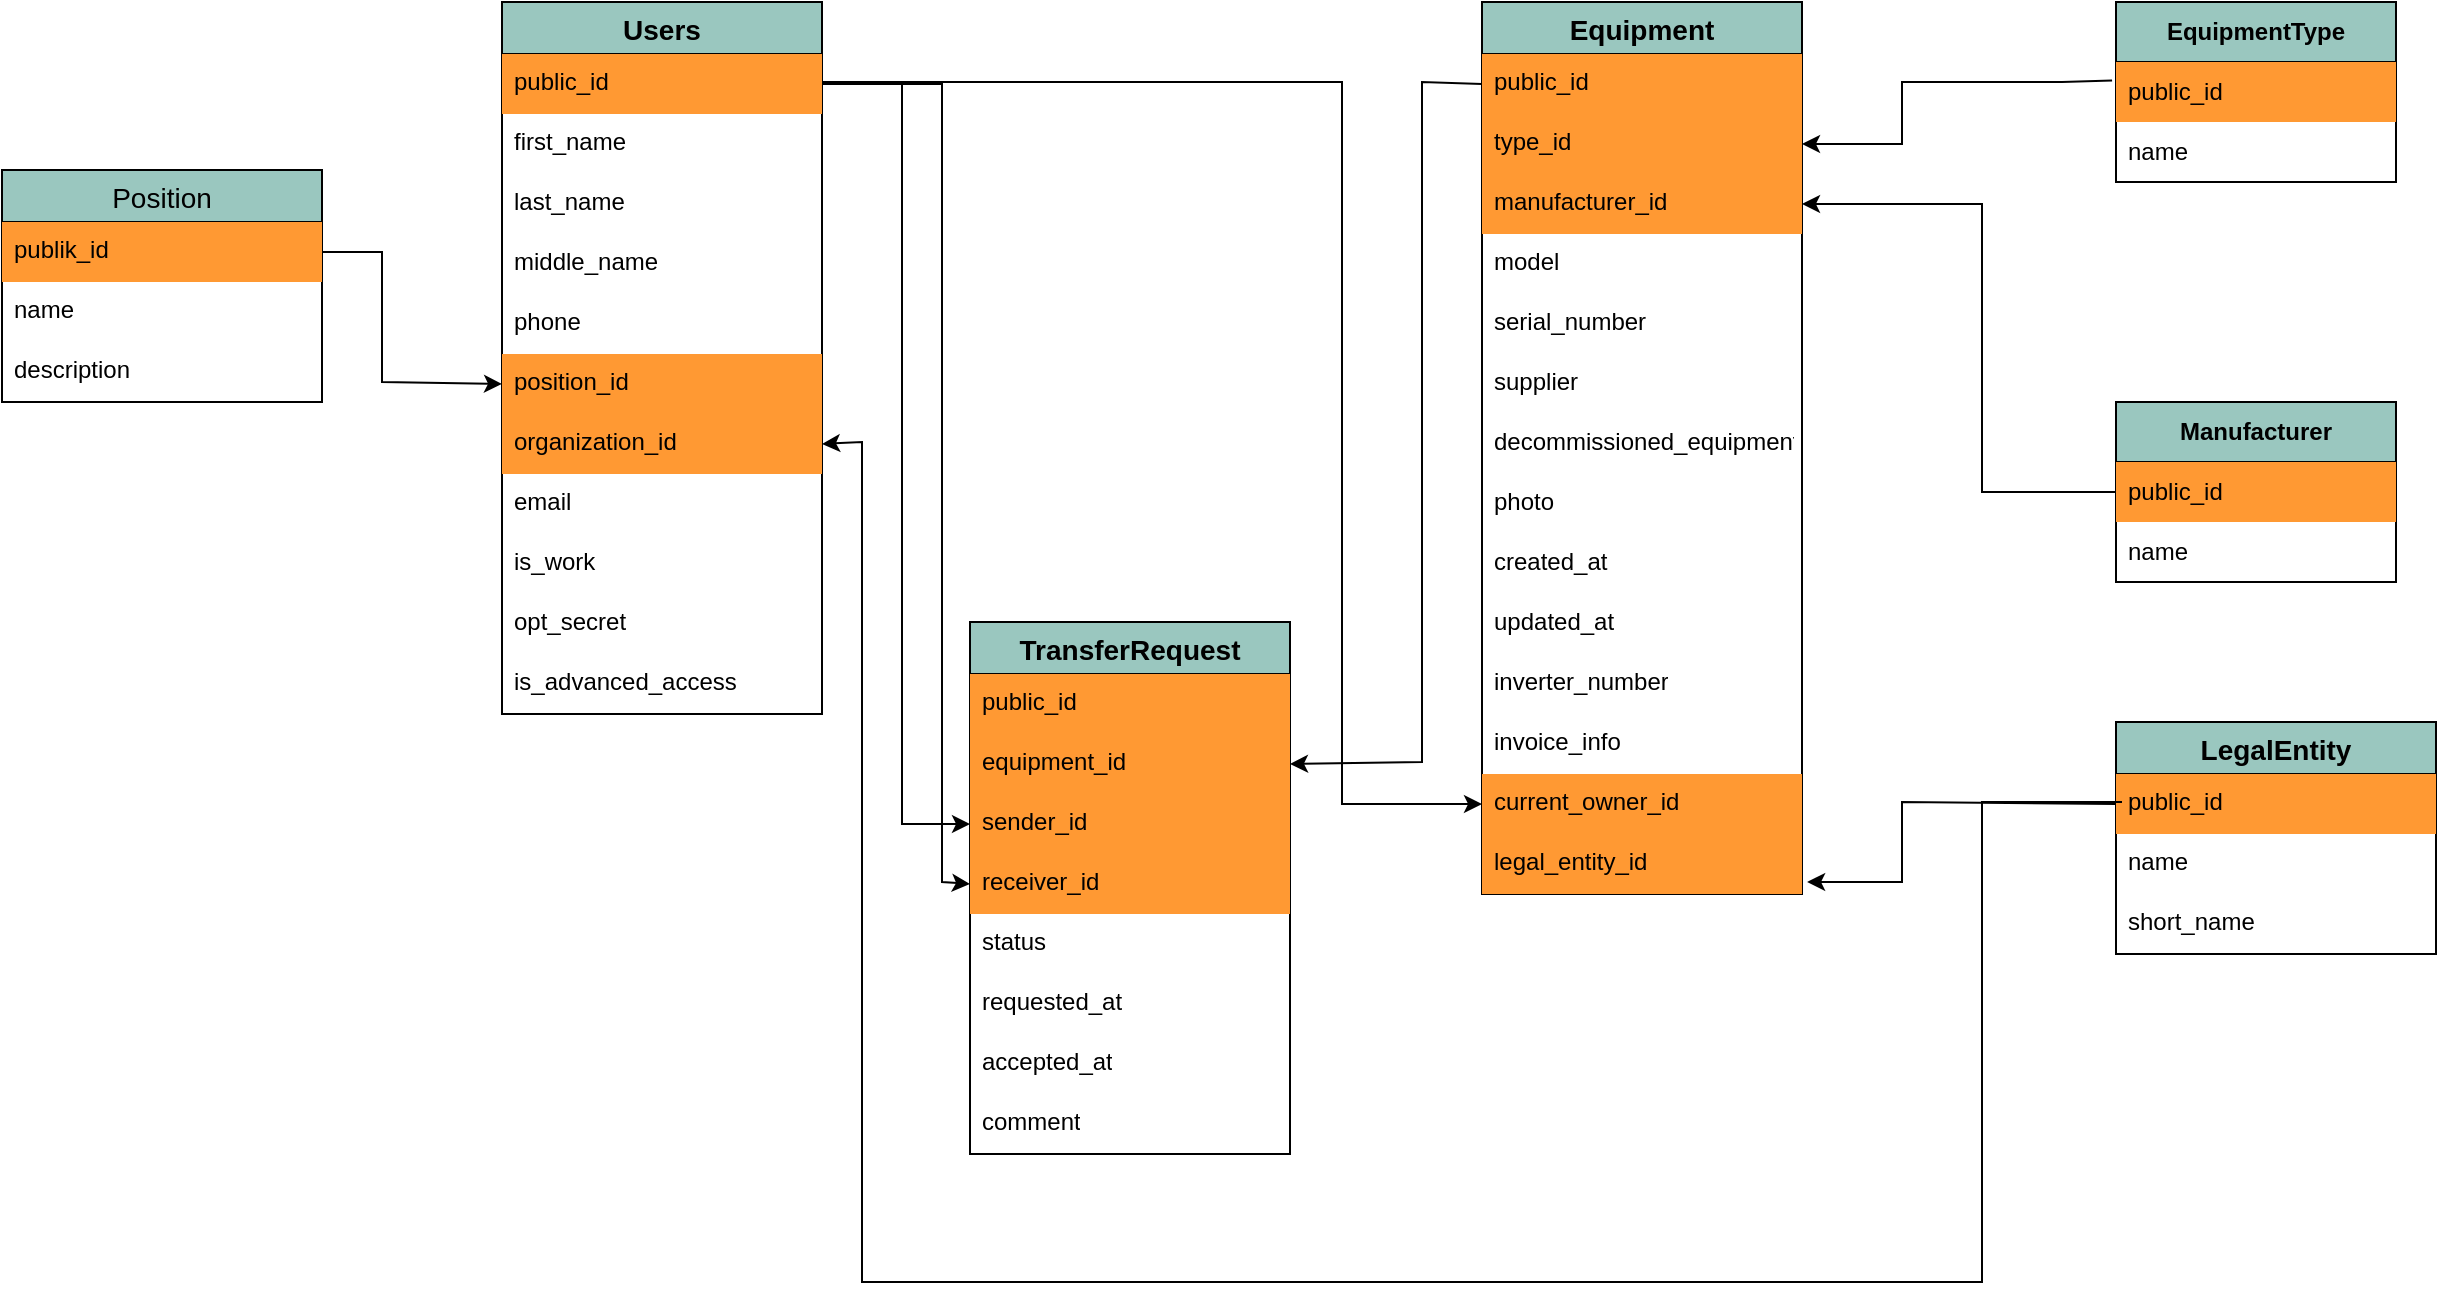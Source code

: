 <mxfile version="28.1.0">
  <diagram name="Страница — 1" id="4oxsvp7YNu25Hvye208F">
    <mxGraphModel dx="2505" dy="924" grid="1" gridSize="10" guides="1" tooltips="1" connect="1" arrows="1" fold="1" page="1" pageScale="1" pageWidth="827" pageHeight="1169" math="0" shadow="0">
      <root>
        <mxCell id="0" />
        <mxCell id="1" parent="0" />
        <mxCell id="nFMcG8VcvsYFaguzLMRL-67" value="Users" style="swimlane;fontStyle=1;childLayout=stackLayout;horizontal=1;startSize=26;horizontalStack=0;resizeParent=1;resizeParentMax=0;resizeLast=0;collapsible=1;marginBottom=0;align=center;fontSize=14;fillColor=#9AC7BF;" parent="1" vertex="1">
          <mxGeometry x="20" y="80" width="160" height="356" as="geometry" />
        </mxCell>
        <mxCell id="nFMcG8VcvsYFaguzLMRL-68" value="public_id" style="text;strokeColor=none;fillColor=#FF9933;spacingLeft=4;spacingRight=4;overflow=hidden;rotatable=0;points=[[0,0.5],[1,0.5]];portConstraint=eastwest;fontSize=12;whiteSpace=wrap;html=1;" parent="nFMcG8VcvsYFaguzLMRL-67" vertex="1">
          <mxGeometry y="26" width="160" height="30" as="geometry" />
        </mxCell>
        <mxCell id="nFMcG8VcvsYFaguzLMRL-69" value="first_name" style="text;strokeColor=none;fillColor=none;spacingLeft=4;spacingRight=4;overflow=hidden;rotatable=0;points=[[0,0.5],[1,0.5]];portConstraint=eastwest;fontSize=12;whiteSpace=wrap;html=1;" parent="nFMcG8VcvsYFaguzLMRL-67" vertex="1">
          <mxGeometry y="56" width="160" height="30" as="geometry" />
        </mxCell>
        <mxCell id="nFMcG8VcvsYFaguzLMRL-72" value="last_name" style="text;strokeColor=none;fillColor=none;spacingLeft=4;spacingRight=4;overflow=hidden;rotatable=0;points=[[0,0.5],[1,0.5]];portConstraint=eastwest;fontSize=12;whiteSpace=wrap;html=1;" parent="nFMcG8VcvsYFaguzLMRL-67" vertex="1">
          <mxGeometry y="86" width="160" height="30" as="geometry" />
        </mxCell>
        <mxCell id="nFMcG8VcvsYFaguzLMRL-70" value="middle_name" style="text;strokeColor=none;fillColor=none;spacingLeft=4;spacingRight=4;overflow=hidden;rotatable=0;points=[[0,0.5],[1,0.5]];portConstraint=eastwest;fontSize=12;whiteSpace=wrap;html=1;" parent="nFMcG8VcvsYFaguzLMRL-67" vertex="1">
          <mxGeometry y="116" width="160" height="30" as="geometry" />
        </mxCell>
        <mxCell id="ZKsCtjb8TT4OJE0P2qFX-17" value="phone" style="text;strokeColor=none;fillColor=none;spacingLeft=4;spacingRight=4;overflow=hidden;rotatable=0;points=[[0,0.5],[1,0.5]];portConstraint=eastwest;fontSize=12;whiteSpace=wrap;html=1;" parent="nFMcG8VcvsYFaguzLMRL-67" vertex="1">
          <mxGeometry y="146" width="160" height="30" as="geometry" />
        </mxCell>
        <mxCell id="nFMcG8VcvsYFaguzLMRL-78" value="position_id" style="text;strokeColor=none;fillColor=#FF9933;spacingLeft=4;spacingRight=4;overflow=hidden;rotatable=0;points=[[0,0.5],[1,0.5]];portConstraint=eastwest;fontSize=12;whiteSpace=wrap;html=1;" parent="nFMcG8VcvsYFaguzLMRL-67" vertex="1">
          <mxGeometry y="176" width="160" height="30" as="geometry" />
        </mxCell>
        <mxCell id="nFMcG8VcvsYFaguzLMRL-75" value="organization_id" style="text;strokeColor=none;fillColor=#FF9933;spacingLeft=4;spacingRight=4;overflow=hidden;rotatable=0;points=[[0,0.5],[1,0.5]];portConstraint=eastwest;fontSize=12;whiteSpace=wrap;html=1;" parent="nFMcG8VcvsYFaguzLMRL-67" vertex="1">
          <mxGeometry y="206" width="160" height="30" as="geometry" />
        </mxCell>
        <mxCell id="ZKsCtjb8TT4OJE0P2qFX-18" value="email" style="text;strokeColor=none;fillColor=none;spacingLeft=4;spacingRight=4;overflow=hidden;rotatable=0;points=[[0,0.5],[1,0.5]];portConstraint=eastwest;fontSize=12;whiteSpace=wrap;html=1;" parent="nFMcG8VcvsYFaguzLMRL-67" vertex="1">
          <mxGeometry y="236" width="160" height="30" as="geometry" />
        </mxCell>
        <mxCell id="ZKsCtjb8TT4OJE0P2qFX-19" value="is_work" style="text;strokeColor=none;fillColor=none;spacingLeft=4;spacingRight=4;overflow=hidden;rotatable=0;points=[[0,0.5],[1,0.5]];portConstraint=eastwest;fontSize=12;whiteSpace=wrap;html=1;" parent="nFMcG8VcvsYFaguzLMRL-67" vertex="1">
          <mxGeometry y="266" width="160" height="30" as="geometry" />
        </mxCell>
        <mxCell id="nFMcG8VcvsYFaguzLMRL-76" value="opt_secret" style="text;strokeColor=none;fillColor=none;spacingLeft=4;spacingRight=4;overflow=hidden;rotatable=0;points=[[0,0.5],[1,0.5]];portConstraint=eastwest;fontSize=12;whiteSpace=wrap;html=1;" parent="nFMcG8VcvsYFaguzLMRL-67" vertex="1">
          <mxGeometry y="296" width="160" height="30" as="geometry" />
        </mxCell>
        <mxCell id="nFMcG8VcvsYFaguzLMRL-77" value="is_advanced_access" style="text;strokeColor=none;fillColor=none;spacingLeft=4;spacingRight=4;overflow=hidden;rotatable=0;points=[[0,0.5],[1,0.5]];portConstraint=eastwest;fontSize=12;whiteSpace=wrap;html=1;" parent="nFMcG8VcvsYFaguzLMRL-67" vertex="1">
          <mxGeometry y="326" width="160" height="30" as="geometry" />
        </mxCell>
        <mxCell id="nFMcG8VcvsYFaguzLMRL-80" value="Equipment" style="swimlane;fontStyle=1;childLayout=stackLayout;horizontal=1;startSize=26;horizontalStack=0;resizeParent=1;resizeParentMax=0;resizeLast=0;collapsible=1;marginBottom=0;align=center;fontSize=14;fillColor=#9AC7BF;" parent="1" vertex="1">
          <mxGeometry x="510" y="80" width="160" height="446" as="geometry" />
        </mxCell>
        <mxCell id="nFMcG8VcvsYFaguzLMRL-81" value="public_id" style="text;strokeColor=none;fillColor=#FF9933;spacingLeft=4;spacingRight=4;overflow=hidden;rotatable=0;points=[[0,0.5],[1,0.5]];portConstraint=eastwest;fontSize=12;whiteSpace=wrap;html=1;" parent="nFMcG8VcvsYFaguzLMRL-80" vertex="1">
          <mxGeometry y="26" width="160" height="30" as="geometry" />
        </mxCell>
        <mxCell id="nFMcG8VcvsYFaguzLMRL-82" value="type_id" style="text;strokeColor=none;fillColor=#FF9933;spacingLeft=4;spacingRight=4;overflow=hidden;rotatable=0;points=[[0,0.5],[1,0.5]];portConstraint=eastwest;fontSize=12;whiteSpace=wrap;html=1;" parent="nFMcG8VcvsYFaguzLMRL-80" vertex="1">
          <mxGeometry y="56" width="160" height="30" as="geometry" />
        </mxCell>
        <mxCell id="nFMcG8VcvsYFaguzLMRL-110" value="manufacturer_id" style="text;strokeColor=none;fillColor=#FF9933;spacingLeft=4;spacingRight=4;overflow=hidden;rotatable=0;points=[[0,0.5],[1,0.5]];portConstraint=eastwest;fontSize=12;whiteSpace=wrap;html=1;" parent="nFMcG8VcvsYFaguzLMRL-80" vertex="1">
          <mxGeometry y="86" width="160" height="30" as="geometry" />
        </mxCell>
        <mxCell id="nFMcG8VcvsYFaguzLMRL-107" value="model" style="text;strokeColor=none;fillColor=none;spacingLeft=4;spacingRight=4;overflow=hidden;rotatable=0;points=[[0,0.5],[1,0.5]];portConstraint=eastwest;fontSize=12;whiteSpace=wrap;html=1;" parent="nFMcG8VcvsYFaguzLMRL-80" vertex="1">
          <mxGeometry y="116" width="160" height="30" as="geometry" />
        </mxCell>
        <mxCell id="nFMcG8VcvsYFaguzLMRL-108" value="serial_number" style="text;strokeColor=none;fillColor=none;spacingLeft=4;spacingRight=4;overflow=hidden;rotatable=0;points=[[0,0.5],[1,0.5]];portConstraint=eastwest;fontSize=12;whiteSpace=wrap;html=1;" parent="nFMcG8VcvsYFaguzLMRL-80" vertex="1">
          <mxGeometry y="146" width="160" height="30" as="geometry" />
        </mxCell>
        <mxCell id="nFMcG8VcvsYFaguzLMRL-105" value="supplier" style="text;strokeColor=none;fillColor=none;spacingLeft=4;spacingRight=4;overflow=hidden;rotatable=0;points=[[0,0.5],[1,0.5]];portConstraint=eastwest;fontSize=12;whiteSpace=wrap;html=1;" parent="nFMcG8VcvsYFaguzLMRL-80" vertex="1">
          <mxGeometry y="176" width="160" height="30" as="geometry" />
        </mxCell>
        <mxCell id="nFMcG8VcvsYFaguzLMRL-106" value="decommissioned_equipment" style="text;strokeColor=none;fillColor=none;spacingLeft=4;spacingRight=4;overflow=hidden;rotatable=0;points=[[0,0.5],[1,0.5]];portConstraint=eastwest;fontSize=12;whiteSpace=wrap;html=1;" parent="nFMcG8VcvsYFaguzLMRL-80" vertex="1">
          <mxGeometry y="206" width="160" height="30" as="geometry" />
        </mxCell>
        <mxCell id="nFMcG8VcvsYFaguzLMRL-85" value="photo" style="text;strokeColor=none;fillColor=none;spacingLeft=4;spacingRight=4;overflow=hidden;rotatable=0;points=[[0,0.5],[1,0.5]];portConstraint=eastwest;fontSize=12;whiteSpace=wrap;html=1;" parent="nFMcG8VcvsYFaguzLMRL-80" vertex="1">
          <mxGeometry y="236" width="160" height="30" as="geometry" />
        </mxCell>
        <mxCell id="nFMcG8VcvsYFaguzLMRL-84" value="created_at&lt;span style=&quot;white-space: pre;&quot;&gt;&#x9;&lt;/span&gt;" style="text;strokeColor=none;fillColor=none;spacingLeft=4;spacingRight=4;overflow=hidden;rotatable=0;points=[[0,0.5],[1,0.5]];portConstraint=eastwest;fontSize=12;whiteSpace=wrap;html=1;" parent="nFMcG8VcvsYFaguzLMRL-80" vertex="1">
          <mxGeometry y="266" width="160" height="30" as="geometry" />
        </mxCell>
        <mxCell id="nFMcG8VcvsYFaguzLMRL-86" value="updated_at" style="text;strokeColor=none;fillColor=none;spacingLeft=4;spacingRight=4;overflow=hidden;rotatable=0;points=[[0,0.5],[1,0.5]];portConstraint=eastwest;fontSize=12;whiteSpace=wrap;html=1;" parent="nFMcG8VcvsYFaguzLMRL-80" vertex="1">
          <mxGeometry y="296" width="160" height="30" as="geometry" />
        </mxCell>
        <mxCell id="nFMcG8VcvsYFaguzLMRL-92" value="inverter_number" style="text;strokeColor=none;fillColor=none;spacingLeft=4;spacingRight=4;overflow=hidden;rotatable=0;points=[[0,0.5],[1,0.5]];portConstraint=eastwest;fontSize=12;whiteSpace=wrap;html=1;" parent="nFMcG8VcvsYFaguzLMRL-80" vertex="1">
          <mxGeometry y="326" width="160" height="30" as="geometry" />
        </mxCell>
        <mxCell id="nFMcG8VcvsYFaguzLMRL-87" value="invoice_info" style="text;strokeColor=none;fillColor=none;spacingLeft=4;spacingRight=4;overflow=hidden;rotatable=0;points=[[0,0.5],[1,0.5]];portConstraint=eastwest;fontSize=12;whiteSpace=wrap;html=1;" parent="nFMcG8VcvsYFaguzLMRL-80" vertex="1">
          <mxGeometry y="356" width="160" height="30" as="geometry" />
        </mxCell>
        <mxCell id="nFMcG8VcvsYFaguzLMRL-104" value="current_owner_id" style="text;strokeColor=none;fillColor=#FF9933;spacingLeft=4;spacingRight=4;overflow=hidden;rotatable=0;points=[[0,0.5],[1,0.5]];portConstraint=eastwest;fontSize=12;whiteSpace=wrap;html=1;" parent="nFMcG8VcvsYFaguzLMRL-80" vertex="1">
          <mxGeometry y="386" width="160" height="30" as="geometry" />
        </mxCell>
        <mxCell id="nFMcG8VcvsYFaguzLMRL-93" value="legal_entity_id" style="text;strokeColor=none;fillColor=#FF9933;spacingLeft=4;spacingRight=4;overflow=hidden;rotatable=0;points=[[0,0.5],[1,0.5]];portConstraint=eastwest;fontSize=12;whiteSpace=wrap;html=1;" parent="nFMcG8VcvsYFaguzLMRL-80" vertex="1">
          <mxGeometry y="416" width="160" height="30" as="geometry" />
        </mxCell>
        <mxCell id="nFMcG8VcvsYFaguzLMRL-112" value="TransferRequest" style="swimlane;fontStyle=1;childLayout=stackLayout;horizontal=1;startSize=26;horizontalStack=0;resizeParent=1;resizeParentMax=0;resizeLast=0;collapsible=1;marginBottom=0;align=center;fontSize=14;fillColor=#9AC7BF;" parent="1" vertex="1">
          <mxGeometry x="254" y="390" width="160" height="266" as="geometry" />
        </mxCell>
        <mxCell id="ZKsCtjb8TT4OJE0P2qFX-22" value="public_id" style="text;strokeColor=none;fillColor=#FF9933;spacingLeft=4;spacingRight=4;overflow=hidden;rotatable=0;points=[[0,0.5],[1,0.5]];portConstraint=eastwest;fontSize=12;whiteSpace=wrap;html=1;" parent="nFMcG8VcvsYFaguzLMRL-112" vertex="1">
          <mxGeometry y="26" width="160" height="30" as="geometry" />
        </mxCell>
        <mxCell id="nFMcG8VcvsYFaguzLMRL-113" value="equipment_id" style="text;strokeColor=none;fillColor=#FF9933;spacingLeft=4;spacingRight=4;overflow=hidden;rotatable=0;points=[[0,0.5],[1,0.5]];portConstraint=eastwest;fontSize=12;whiteSpace=wrap;html=1;" parent="nFMcG8VcvsYFaguzLMRL-112" vertex="1">
          <mxGeometry y="56" width="160" height="30" as="geometry" />
        </mxCell>
        <mxCell id="nFMcG8VcvsYFaguzLMRL-114" value="sender_id" style="text;strokeColor=none;fillColor=#FF9933;spacingLeft=4;spacingRight=4;overflow=hidden;rotatable=0;points=[[0,0.5],[1,0.5]];portConstraint=eastwest;fontSize=12;whiteSpace=wrap;html=1;" parent="nFMcG8VcvsYFaguzLMRL-112" vertex="1">
          <mxGeometry y="86" width="160" height="30" as="geometry" />
        </mxCell>
        <mxCell id="nFMcG8VcvsYFaguzLMRL-118" value="receiver_id" style="text;strokeColor=none;fillColor=#FF9933;spacingLeft=4;spacingRight=4;overflow=hidden;rotatable=0;points=[[0,0.5],[1,0.5]];portConstraint=eastwest;fontSize=12;whiteSpace=wrap;html=1;" parent="nFMcG8VcvsYFaguzLMRL-112" vertex="1">
          <mxGeometry y="116" width="160" height="30" as="geometry" />
        </mxCell>
        <mxCell id="nFMcG8VcvsYFaguzLMRL-117" value="status" style="text;strokeColor=none;fillColor=none;spacingLeft=4;spacingRight=4;overflow=hidden;rotatable=0;points=[[0,0.5],[1,0.5]];portConstraint=eastwest;fontSize=12;whiteSpace=wrap;html=1;" parent="nFMcG8VcvsYFaguzLMRL-112" vertex="1">
          <mxGeometry y="146" width="160" height="30" as="geometry" />
        </mxCell>
        <mxCell id="nFMcG8VcvsYFaguzLMRL-116" value="requested_at" style="text;strokeColor=none;fillColor=none;spacingLeft=4;spacingRight=4;overflow=hidden;rotatable=0;points=[[0,0.5],[1,0.5]];portConstraint=eastwest;fontSize=12;whiteSpace=wrap;html=1;" parent="nFMcG8VcvsYFaguzLMRL-112" vertex="1">
          <mxGeometry y="176" width="160" height="30" as="geometry" />
        </mxCell>
        <mxCell id="nFMcG8VcvsYFaguzLMRL-119" value="accepted_at" style="text;strokeColor=none;fillColor=none;spacingLeft=4;spacingRight=4;overflow=hidden;rotatable=0;points=[[0,0.5],[1,0.5]];portConstraint=eastwest;fontSize=12;whiteSpace=wrap;html=1;" parent="nFMcG8VcvsYFaguzLMRL-112" vertex="1">
          <mxGeometry y="206" width="160" height="30" as="geometry" />
        </mxCell>
        <mxCell id="nFMcG8VcvsYFaguzLMRL-115" value="comment" style="text;strokeColor=none;fillColor=none;spacingLeft=4;spacingRight=4;overflow=hidden;rotatable=0;points=[[0,0.5],[1,0.5]];portConstraint=eastwest;fontSize=12;whiteSpace=wrap;html=1;" parent="nFMcG8VcvsYFaguzLMRL-112" vertex="1">
          <mxGeometry y="236" width="160" height="30" as="geometry" />
        </mxCell>
        <mxCell id="nFMcG8VcvsYFaguzLMRL-122" value="" style="endArrow=classic;html=1;rounded=0;exitX=1;exitY=0.5;exitDx=0;exitDy=0;entryX=0;entryY=0.5;entryDx=0;entryDy=0;" parent="1" source="nFMcG8VcvsYFaguzLMRL-68" target="nFMcG8VcvsYFaguzLMRL-118" edge="1">
          <mxGeometry width="50" height="50" relative="1" as="geometry">
            <mxPoint x="360" y="200" as="sourcePoint" />
            <mxPoint x="740" y="660" as="targetPoint" />
            <Array as="points">
              <mxPoint x="240" y="121" />
              <mxPoint x="240" y="520" />
            </Array>
          </mxGeometry>
        </mxCell>
        <mxCell id="nFMcG8VcvsYFaguzLMRL-121" value="" style="endArrow=classic;html=1;rounded=0;exitX=1;exitY=0.5;exitDx=0;exitDy=0;entryX=0;entryY=0.5;entryDx=0;entryDy=0;" parent="1" source="nFMcG8VcvsYFaguzLMRL-68" target="nFMcG8VcvsYFaguzLMRL-114" edge="1">
          <mxGeometry width="50" height="50" relative="1" as="geometry">
            <mxPoint x="360" y="160" as="sourcePoint" />
            <mxPoint x="180" y="390" as="targetPoint" />
            <Array as="points">
              <mxPoint x="220" y="120" />
              <mxPoint x="220" y="320" />
              <mxPoint x="220" y="491" />
            </Array>
          </mxGeometry>
        </mxCell>
        <mxCell id="nFMcG8VcvsYFaguzLMRL-120" value="" style="endArrow=classic;html=1;rounded=0;entryX=1;entryY=0.5;entryDx=0;entryDy=0;exitX=0;exitY=0.5;exitDx=0;exitDy=0;" parent="1" source="nFMcG8VcvsYFaguzLMRL-81" target="nFMcG8VcvsYFaguzLMRL-113" edge="1">
          <mxGeometry width="50" height="50" relative="1" as="geometry">
            <mxPoint x="500" y="110" as="sourcePoint" />
            <mxPoint x="60" y="400" as="targetPoint" />
            <Array as="points">
              <mxPoint x="480" y="120" />
              <mxPoint x="480" y="460" />
            </Array>
          </mxGeometry>
        </mxCell>
        <mxCell id="ZKsCtjb8TT4OJE0P2qFX-1" value="LegalEntity" style="swimlane;fontStyle=1;childLayout=stackLayout;horizontal=1;startSize=26;horizontalStack=0;resizeParent=1;resizeParentMax=0;resizeLast=0;collapsible=1;marginBottom=0;align=center;fontSize=14;fillColor=#9AC7BF;" parent="1" vertex="1">
          <mxGeometry x="827" y="440" width="160" height="116" as="geometry" />
        </mxCell>
        <mxCell id="ZKsCtjb8TT4OJE0P2qFX-2" value="public_id" style="text;strokeColor=none;fillColor=#FF9933;spacingLeft=4;spacingRight=4;overflow=hidden;rotatable=0;points=[[0,0.5],[1,0.5]];portConstraint=eastwest;fontSize=12;whiteSpace=wrap;html=1;" parent="ZKsCtjb8TT4OJE0P2qFX-1" vertex="1">
          <mxGeometry y="26" width="160" height="30" as="geometry" />
        </mxCell>
        <mxCell id="ZKsCtjb8TT4OJE0P2qFX-3" value="name" style="text;strokeColor=none;fillColor=none;spacingLeft=4;spacingRight=4;overflow=hidden;rotatable=0;points=[[0,0.5],[1,0.5]];portConstraint=eastwest;fontSize=12;whiteSpace=wrap;html=1;" parent="ZKsCtjb8TT4OJE0P2qFX-1" vertex="1">
          <mxGeometry y="56" width="160" height="30" as="geometry" />
        </mxCell>
        <mxCell id="ZKsCtjb8TT4OJE0P2qFX-4" value="short_name" style="text;strokeColor=none;fillColor=none;spacingLeft=4;spacingRight=4;overflow=hidden;rotatable=0;points=[[0,0.5],[1,0.5]];portConstraint=eastwest;fontSize=12;whiteSpace=wrap;html=1;" parent="ZKsCtjb8TT4OJE0P2qFX-1" vertex="1">
          <mxGeometry y="86" width="160" height="30" as="geometry" />
        </mxCell>
        <mxCell id="ZKsCtjb8TT4OJE0P2qFX-5" value="" style="endArrow=classic;html=1;rounded=0;exitX=0;exitY=0.5;exitDx=0;exitDy=0;entryX=1.016;entryY=0.8;entryDx=0;entryDy=0;entryPerimeter=0;" parent="1" source="ZKsCtjb8TT4OJE0P2qFX-2" target="nFMcG8VcvsYFaguzLMRL-93" edge="1">
          <mxGeometry width="50" height="50" relative="1" as="geometry">
            <mxPoint x="930" y="460" as="sourcePoint" />
            <mxPoint x="760" y="550" as="targetPoint" />
            <Array as="points">
              <mxPoint x="720" y="480" />
              <mxPoint x="720" y="520" />
            </Array>
          </mxGeometry>
        </mxCell>
        <mxCell id="ZKsCtjb8TT4OJE0P2qFX-6" value="&lt;b&gt;Manufacturer&lt;/b&gt;" style="swimlane;fontStyle=0;childLayout=stackLayout;horizontal=1;startSize=30;horizontalStack=0;resizeParent=1;resizeParentMax=0;resizeLast=0;collapsible=1;marginBottom=0;whiteSpace=wrap;html=1;fillColor=#9AC7BF;" parent="1" vertex="1">
          <mxGeometry x="827" y="280" width="140" height="90" as="geometry" />
        </mxCell>
        <mxCell id="ZKsCtjb8TT4OJE0P2qFX-7" value="public_id" style="text;strokeColor=none;fillColor=#FF9933;align=left;verticalAlign=middle;spacingLeft=4;spacingRight=4;overflow=hidden;points=[[0,0.5],[1,0.5]];portConstraint=eastwest;rotatable=0;whiteSpace=wrap;html=1;" parent="ZKsCtjb8TT4OJE0P2qFX-6" vertex="1">
          <mxGeometry y="30" width="140" height="30" as="geometry" />
        </mxCell>
        <mxCell id="ZKsCtjb8TT4OJE0P2qFX-8" value="name" style="text;strokeColor=none;fillColor=none;align=left;verticalAlign=middle;spacingLeft=4;spacingRight=4;overflow=hidden;points=[[0,0.5],[1,0.5]];portConstraint=eastwest;rotatable=0;whiteSpace=wrap;html=1;" parent="ZKsCtjb8TT4OJE0P2qFX-6" vertex="1">
          <mxGeometry y="60" width="140" height="30" as="geometry" />
        </mxCell>
        <mxCell id="ZKsCtjb8TT4OJE0P2qFX-10" value="&lt;b&gt;EquipmentType&lt;/b&gt;" style="swimlane;fontStyle=0;childLayout=stackLayout;horizontal=1;startSize=30;horizontalStack=0;resizeParent=1;resizeParentMax=0;resizeLast=0;collapsible=1;marginBottom=0;whiteSpace=wrap;html=1;fillColor=#9AC7BF;" parent="1" vertex="1">
          <mxGeometry x="827" y="80" width="140" height="90" as="geometry" />
        </mxCell>
        <mxCell id="ZKsCtjb8TT4OJE0P2qFX-11" value="public_id" style="text;strokeColor=none;fillColor=#FF9933;align=left;verticalAlign=middle;spacingLeft=4;spacingRight=4;overflow=hidden;points=[[0,0.5],[1,0.5]];portConstraint=eastwest;rotatable=0;whiteSpace=wrap;html=1;" parent="ZKsCtjb8TT4OJE0P2qFX-10" vertex="1">
          <mxGeometry y="30" width="140" height="30" as="geometry" />
        </mxCell>
        <mxCell id="ZKsCtjb8TT4OJE0P2qFX-15" value="name" style="text;strokeColor=none;fillColor=none;align=left;verticalAlign=middle;spacingLeft=4;spacingRight=4;overflow=hidden;points=[[0,0.5],[1,0.5]];portConstraint=eastwest;rotatable=0;whiteSpace=wrap;html=1;" parent="ZKsCtjb8TT4OJE0P2qFX-10" vertex="1">
          <mxGeometry y="60" width="140" height="30" as="geometry" />
        </mxCell>
        <mxCell id="ZKsCtjb8TT4OJE0P2qFX-14" value="" style="endArrow=classic;html=1;rounded=0;entryX=1;entryY=0.5;entryDx=0;entryDy=0;exitX=-0.014;exitY=0.307;exitDx=0;exitDy=0;exitPerimeter=0;" parent="1" source="ZKsCtjb8TT4OJE0P2qFX-11" target="nFMcG8VcvsYFaguzLMRL-82" edge="1">
          <mxGeometry width="50" height="50" relative="1" as="geometry">
            <mxPoint x="800" y="150" as="sourcePoint" />
            <mxPoint x="770" y="170" as="targetPoint" />
            <Array as="points">
              <mxPoint x="800" y="120" />
              <mxPoint x="720" y="120" />
              <mxPoint x="720" y="151" />
            </Array>
          </mxGeometry>
        </mxCell>
        <mxCell id="ZKsCtjb8TT4OJE0P2qFX-16" value="" style="endArrow=classic;html=1;rounded=0;entryX=1;entryY=0.5;entryDx=0;entryDy=0;exitX=0;exitY=0.5;exitDx=0;exitDy=0;" parent="1" source="ZKsCtjb8TT4OJE0P2qFX-7" target="nFMcG8VcvsYFaguzLMRL-110" edge="1">
          <mxGeometry width="50" height="50" relative="1" as="geometry">
            <mxPoint x="630" y="420" as="sourcePoint" />
            <mxPoint x="680" y="370" as="targetPoint" />
            <Array as="points">
              <mxPoint x="760" y="325" />
              <mxPoint x="760" y="181" />
            </Array>
          </mxGeometry>
        </mxCell>
        <mxCell id="ZKsCtjb8TT4OJE0P2qFX-21" value="" style="endArrow=classic;html=1;rounded=0;entryX=1;entryY=0.5;entryDx=0;entryDy=0;" parent="1" target="nFMcG8VcvsYFaguzLMRL-75" edge="1">
          <mxGeometry width="50" height="50" relative="1" as="geometry">
            <mxPoint x="830" y="480" as="sourcePoint" />
            <mxPoint x="790" y="600" as="targetPoint" />
            <Array as="points">
              <mxPoint x="760" y="480" />
              <mxPoint x="760" y="720" />
              <mxPoint x="720" y="720" />
              <mxPoint x="200" y="720" />
              <mxPoint x="200" y="300" />
            </Array>
          </mxGeometry>
        </mxCell>
        <mxCell id="ZKsCtjb8TT4OJE0P2qFX-23" value="" style="endArrow=classic;html=1;rounded=0;entryX=0;entryY=0.5;entryDx=0;entryDy=0;" parent="1" target="nFMcG8VcvsYFaguzLMRL-104" edge="1">
          <mxGeometry width="50" height="50" relative="1" as="geometry">
            <mxPoint x="180" y="120" as="sourcePoint" />
            <mxPoint x="460" y="120" as="targetPoint" />
            <Array as="points">
              <mxPoint x="440" y="120" />
              <mxPoint x="440" y="481" />
            </Array>
          </mxGeometry>
        </mxCell>
        <mxCell id="nBIBinhf4k3DD7ElTYRF-1" value="Position" style="swimlane;fontStyle=0;childLayout=stackLayout;horizontal=1;startSize=26;horizontalStack=0;resizeParent=1;resizeParentMax=0;resizeLast=0;collapsible=1;marginBottom=0;align=center;fontSize=14;fillColor=#9AC7BF;" vertex="1" parent="1">
          <mxGeometry x="-230" y="164" width="160" height="116" as="geometry" />
        </mxCell>
        <mxCell id="nBIBinhf4k3DD7ElTYRF-2" value="publik_id" style="text;strokeColor=none;fillColor=#FF9933;spacingLeft=4;spacingRight=4;overflow=hidden;rotatable=0;points=[[0,0.5],[1,0.5]];portConstraint=eastwest;fontSize=12;whiteSpace=wrap;html=1;" vertex="1" parent="nBIBinhf4k3DD7ElTYRF-1">
          <mxGeometry y="26" width="160" height="30" as="geometry" />
        </mxCell>
        <mxCell id="nBIBinhf4k3DD7ElTYRF-4" value="name" style="text;strokeColor=none;fillColor=none;spacingLeft=4;spacingRight=4;overflow=hidden;rotatable=0;points=[[0,0.5],[1,0.5]];portConstraint=eastwest;fontSize=12;whiteSpace=wrap;html=1;" vertex="1" parent="nBIBinhf4k3DD7ElTYRF-1">
          <mxGeometry y="56" width="160" height="30" as="geometry" />
        </mxCell>
        <mxCell id="nBIBinhf4k3DD7ElTYRF-6" value="description" style="text;strokeColor=none;fillColor=none;spacingLeft=4;spacingRight=4;overflow=hidden;rotatable=0;points=[[0,0.5],[1,0.5]];portConstraint=eastwest;fontSize=12;whiteSpace=wrap;html=1;" vertex="1" parent="nBIBinhf4k3DD7ElTYRF-1">
          <mxGeometry y="86" width="160" height="30" as="geometry" />
        </mxCell>
        <mxCell id="nBIBinhf4k3DD7ElTYRF-7" value="" style="endArrow=classic;html=1;rounded=0;entryX=0;entryY=0.5;entryDx=0;entryDy=0;exitX=1;exitY=0.5;exitDx=0;exitDy=0;" edge="1" parent="1" source="nBIBinhf4k3DD7ElTYRF-2" target="nFMcG8VcvsYFaguzLMRL-78">
          <mxGeometry width="50" height="50" relative="1" as="geometry">
            <mxPoint x="-70" y="210" as="sourcePoint" />
            <mxPoint x="-50" y="370" as="targetPoint" />
            <Array as="points">
              <mxPoint x="-40" y="205" />
              <mxPoint x="-40" y="270" />
            </Array>
          </mxGeometry>
        </mxCell>
      </root>
    </mxGraphModel>
  </diagram>
</mxfile>
